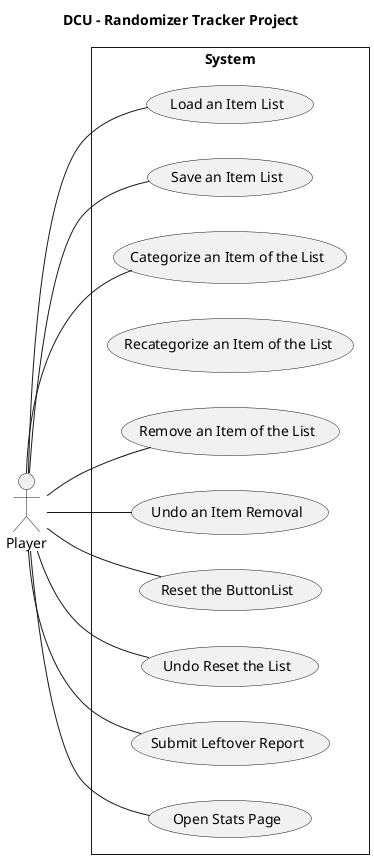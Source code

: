@startuml
left to right direction
skinparam style strictuml
skinparam packageStyle rect
skinparam backgroundcolor transparent
skinparam defaultfontname Verdana

title DCU - Randomizer Tracker Project

actor Player as P

rectangle "System" {
  (Load an Item List) as LL
  (Save an Item List) as SL
  (Categorize an Item of the List) as CI
  (Recategorize an Item of the List) as RCI
  (Remove an Item of the List) as RI
  (Undo an Item Removal) as UIR
  (Reset the ButtonList) as RBL
  (Undo Reset the List) as UR
  (Submit Leftover Report) as SR
  (Open Stats Page) as OS
  
  P -- LL
  P -- SL
  P -- CI
  P -- RI
  P -- UIR
  P -- RBL
  P -- UR
  P -- OS
  P -- SR
}
@enduml